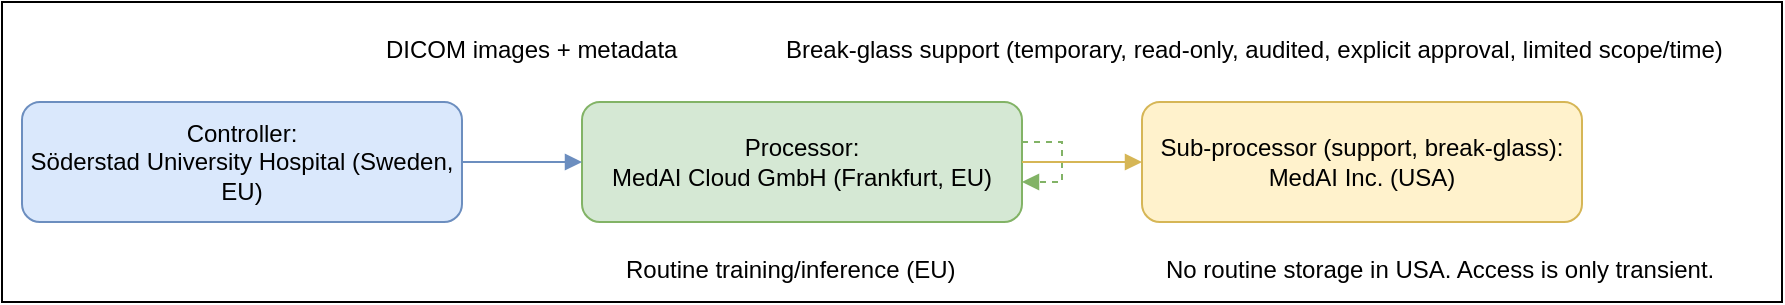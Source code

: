 <mxfile>
    <diagram name="Data Flow Sketch" id="data-flow-sketch">
        <mxGraphModel dx="1457" dy="960" grid="1" gridSize="10" guides="1" tooltips="1" connect="1" arrows="1" fold="1" page="1" pageScale="1" pageWidth="827" pageHeight="1169" math="0" shadow="0">
            <root>
                <mxCell id="0"/>
                <mxCell id="1" parent="0"/>
                <mxCell id="14" value="" style="rounded=0;whiteSpace=wrap;html=1;" vertex="1" parent="1">
                    <mxGeometry x="50" y="70" width="890" height="150" as="geometry"/>
                </mxCell>
                <mxCell id="2" value="Controller:&#xa;Söderstad University Hospital (Sweden, EU)" style="rounded=1;whiteSpace=wrap;html=1;fillColor=#dae8fc;strokeColor=#6c8ebf;" parent="1" vertex="1">
                    <mxGeometry x="60" y="120" width="220" height="60" as="geometry"/>
                </mxCell>
                <mxCell id="3" value="Processor:&#xa;MedAI Cloud GmbH (Frankfurt, EU)" style="rounded=1;whiteSpace=wrap;html=1;fillColor=#d5e8d4;strokeColor=#82b366;" parent="1" vertex="1">
                    <mxGeometry x="340" y="120" width="220" height="60" as="geometry"/>
                </mxCell>
                <mxCell id="4" value="Sub-processor (support, break-glass):&#xa;MedAI Inc. (USA)" style="rounded=1;whiteSpace=wrap;html=1;fillColor=#fff2cc;strokeColor=#d6b656;" parent="1" vertex="1">
                    <mxGeometry x="620" y="120" width="220" height="60" as="geometry"/>
                </mxCell>
                <mxCell id="5" style="edgeStyle=orthogonalEdgeStyle;rounded=0;orthogonalLoop=1;jettySize=auto;html=1;endArrow=block;endFill=1;strokeColor=#6c8ebf;" parent="1" source="2" target="3" edge="1">
                    <mxGeometry relative="1" as="geometry">
                        <mxPoint x="170" y="150" as="offset"/>
                    </mxGeometry>
                </mxCell>
                <mxCell id="6" value="DICOM images + metadata" style="text;html=1;strokeColor=none;fillColor=none;" parent="1" vertex="1">
                    <mxGeometry x="240" y="80" width="120" height="20" as="geometry"/>
                </mxCell>
                <mxCell id="7" style="edgeStyle=orthogonalEdgeStyle;rounded=0;orthogonalLoop=1;jettySize=auto;html=1;endArrow=block;endFill=1;dashed=1;strokeColor=#82b366;" parent="1" source="3" target="3" edge="1">
                    <mxGeometry relative="1" as="geometry">
                        <mxPoint x="450" y="190" as="offset"/>
                    </mxGeometry>
                </mxCell>
                <mxCell id="8" value="Routine training/inference (EU)" style="text;html=1;strokeColor=none;fillColor=none;" parent="1" vertex="1">
                    <mxGeometry x="360" y="190" width="180" height="20" as="geometry"/>
                </mxCell>
                <mxCell id="9" style="edgeStyle=orthogonalEdgeStyle;rounded=0;orthogonalLoop=1;jettySize=auto;html=1;endArrow=block;endFill=1;strokeColor=#d6b656;" parent="1" source="3" target="4" edge="1">
                    <mxGeometry relative="1" as="geometry">
                        <mxPoint x="530" y="150" as="offset"/>
                    </mxGeometry>
                </mxCell>
                <mxCell id="10" value="Break-glass support (temporary, read-only, audited, explicit approval, limited scope/time)" style="text;html=1;strokeColor=none;fillColor=none;" parent="1" vertex="1">
                    <mxGeometry x="440" y="80" width="350" height="40" as="geometry"/>
                </mxCell>
                <mxCell id="11" value="No routine storage in USA. Access is only transient." style="text;html=1;strokeColor=none;fillColor=none;" parent="1" vertex="1">
                    <mxGeometry x="630" y="190" width="200" height="30" as="geometry"/>
                </mxCell>
            </root>
        </mxGraphModel>
    </diagram>
</mxfile>